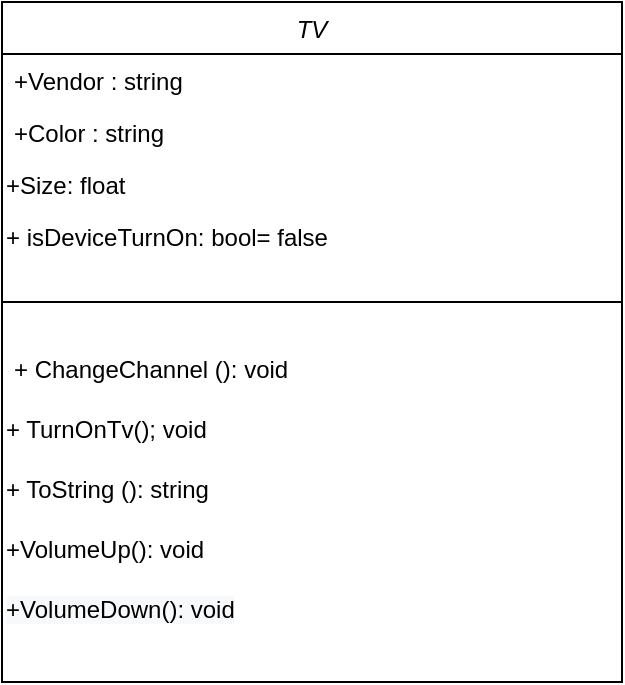 <mxfile version="13.2.4" type="github"><diagram id="C5RBs43oDa-KdzZeNtuy" name="Page-1"><mxGraphModel dx="1038" dy="548" grid="1" gridSize="10" guides="1" tooltips="1" connect="1" arrows="1" fold="1" page="1" pageScale="1" pageWidth="827" pageHeight="1169" math="0" shadow="0"><root><mxCell id="WIyWlLk6GJQsqaUBKTNV-0"/><mxCell id="WIyWlLk6GJQsqaUBKTNV-1" parent="WIyWlLk6GJQsqaUBKTNV-0"/><mxCell id="zkfFHV4jXpPFQw0GAbJ--0" value="TV" style="swimlane;fontStyle=2;align=center;verticalAlign=top;childLayout=stackLayout;horizontal=1;startSize=26;horizontalStack=0;resizeParent=1;resizeLast=0;collapsible=1;marginBottom=0;rounded=0;shadow=0;strokeWidth=1;" parent="WIyWlLk6GJQsqaUBKTNV-1" vertex="1"><mxGeometry x="160" y="160" width="310" height="340" as="geometry"><mxRectangle x="230" y="140" width="160" height="26" as="alternateBounds"/></mxGeometry></mxCell><mxCell id="zkfFHV4jXpPFQw0GAbJ--2" value="+Vendor : string&#10;&#10;" style="text;align=left;verticalAlign=top;spacingLeft=4;spacingRight=4;overflow=hidden;rotatable=0;points=[[0,0.5],[1,0.5]];portConstraint=eastwest;rounded=0;shadow=0;html=0;" parent="zkfFHV4jXpPFQw0GAbJ--0" vertex="1"><mxGeometry y="26" width="310" height="26" as="geometry"/></mxCell><mxCell id="zkfFHV4jXpPFQw0GAbJ--3" value="+Color : string&#10;" style="text;align=left;verticalAlign=top;spacingLeft=4;spacingRight=4;overflow=hidden;rotatable=0;points=[[0,0.5],[1,0.5]];portConstraint=eastwest;rounded=0;shadow=0;html=0;" parent="zkfFHV4jXpPFQw0GAbJ--0" vertex="1"><mxGeometry y="52" width="310" height="26" as="geometry"/></mxCell><mxCell id="YQZUbZVanN8ongGpYwIZ-6" value="+Size: float&lt;br&gt;&lt;div style=&quot;padding: 0px ; margin: 0px&quot;&gt;&lt;br&gt;&lt;br&gt;&lt;/div&gt;" style="text;whiteSpace=wrap;html=1;" vertex="1" parent="zkfFHV4jXpPFQw0GAbJ--0"><mxGeometry y="78" width="310" height="26" as="geometry"/></mxCell><mxCell id="YQZUbZVanN8ongGpYwIZ-7" value="+ isDeviceTurnOn: bool= false&lt;br&gt;&lt;div style=&quot;padding: 0px ; margin: 0px&quot;&gt;&lt;br&gt;&lt;br&gt;&lt;/div&gt;" style="text;whiteSpace=wrap;html=1;" vertex="1" parent="zkfFHV4jXpPFQw0GAbJ--0"><mxGeometry y="104" width="310" height="26" as="geometry"/></mxCell><mxCell id="zkfFHV4jXpPFQw0GAbJ--4" value="" style="line;html=1;strokeWidth=1;align=left;verticalAlign=middle;spacingTop=-1;spacingLeft=3;spacingRight=3;rotatable=0;labelPosition=right;points=[];portConstraint=eastwest;" parent="zkfFHV4jXpPFQw0GAbJ--0" vertex="1"><mxGeometry y="130" width="310" height="40" as="geometry"/></mxCell><mxCell id="zkfFHV4jXpPFQw0GAbJ--5" value="+ ChangeChannel (): void" style="text;align=left;verticalAlign=top;spacingLeft=4;spacingRight=4;overflow=hidden;rotatable=0;points=[[0,0.5],[1,0.5]];portConstraint=eastwest;" parent="zkfFHV4jXpPFQw0GAbJ--0" vertex="1"><mxGeometry y="170" width="310" height="30" as="geometry"/></mxCell><mxCell id="YQZUbZVanN8ongGpYwIZ-9" value="+ TurnOnTv(); void" style="text;whiteSpace=wrap;html=1;" vertex="1" parent="zkfFHV4jXpPFQw0GAbJ--0"><mxGeometry y="200" width="310" height="30" as="geometry"/></mxCell><mxCell id="YQZUbZVanN8ongGpYwIZ-10" value="+ ToString (): string" style="text;whiteSpace=wrap;html=1;" vertex="1" parent="zkfFHV4jXpPFQw0GAbJ--0"><mxGeometry y="230" width="310" height="30" as="geometry"/></mxCell><mxCell id="YQZUbZVanN8ongGpYwIZ-8" value="+VolumeUp(): void" style="text;whiteSpace=wrap;html=1;" vertex="1" parent="zkfFHV4jXpPFQw0GAbJ--0"><mxGeometry y="260" width="310" height="30" as="geometry"/></mxCell><mxCell id="YQZUbZVanN8ongGpYwIZ-13" value="&lt;span style=&quot;color: rgb(0 , 0 , 0) ; font-family: &amp;#34;helvetica&amp;#34; ; font-size: 12px ; font-style: normal ; font-weight: 400 ; letter-spacing: normal ; text-align: left ; text-indent: 0px ; text-transform: none ; word-spacing: 0px ; background-color: rgb(248 , 249 , 250) ; display: inline ; float: none&quot;&gt;+VolumeDown(): void&lt;/span&gt;" style="text;whiteSpace=wrap;html=1;" vertex="1" parent="zkfFHV4jXpPFQw0GAbJ--0"><mxGeometry y="290" width="310" height="30" as="geometry"/></mxCell></root></mxGraphModel></diagram></mxfile>
